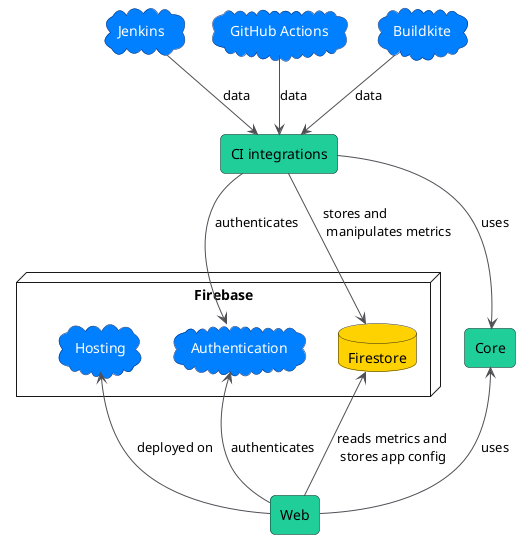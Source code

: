 @startuml metrics_concept_map

skinparam DefaultTextAlignment left

skinparam database {
    borderColor #292618
    backgroundColor #fed100
}

skinparam cloud {
    borderColor #002366
    backgroundColor #007FFF
    fontColor white
}

skinparam rectangle {
    borderColor #182b27
    backgroundColor #20ce9a
    roundCorner 10
}

skinparam ArrowColor #4f4f56

cloud Jenkins
cloud "GitHub Actions" as GA
cloud Buildkite

rectangle "CI integrations" as CI

together {
    node Firebase {
        cloud Hosting
        database Firestore
        cloud Authentication
    }

    rectangle Core
}

rectangle Web

Jenkins -[hidden]right-> GA
GA -[hidden]right-> Buildkite

Jenkins -down-> CI : data
GA -down-> CI : data
Buildkite -down-> CI : data

CI -down-> Firestore : stores and \l manipulates metrics
CI -down-> Authentication : authenticates
CI -[hidden]down-> Hosting

Hosting -[hidden]right-> Authentication
Authentication -[hidden]right-> Firestore

Firebase -[hidden]right-> Core

Web -up-> Firestore : reads metrics and \l stores app config
Web -up-> Authentication : authenticates
Web -up-> Hosting : deployed on

Web --right--> Core : uses
CI --right--> Core  : uses

@enduml

